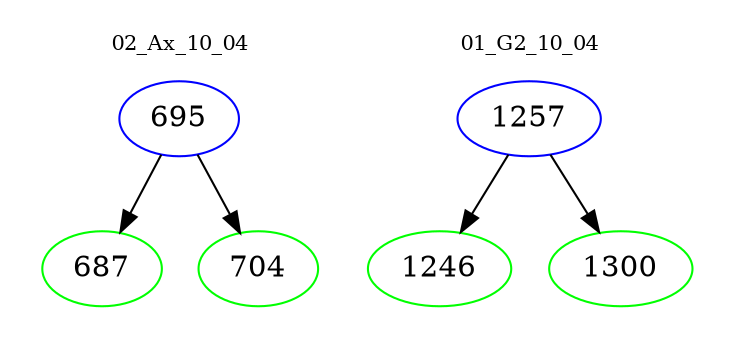 digraph{
subgraph cluster_0 {
color = white
label = "02_Ax_10_04";
fontsize=10;
T0_695 [label="695", color="blue"]
T0_695 -> T0_687 [color="black"]
T0_687 [label="687", color="green"]
T0_695 -> T0_704 [color="black"]
T0_704 [label="704", color="green"]
}
subgraph cluster_1 {
color = white
label = "01_G2_10_04";
fontsize=10;
T1_1257 [label="1257", color="blue"]
T1_1257 -> T1_1246 [color="black"]
T1_1246 [label="1246", color="green"]
T1_1257 -> T1_1300 [color="black"]
T1_1300 [label="1300", color="green"]
}
}
